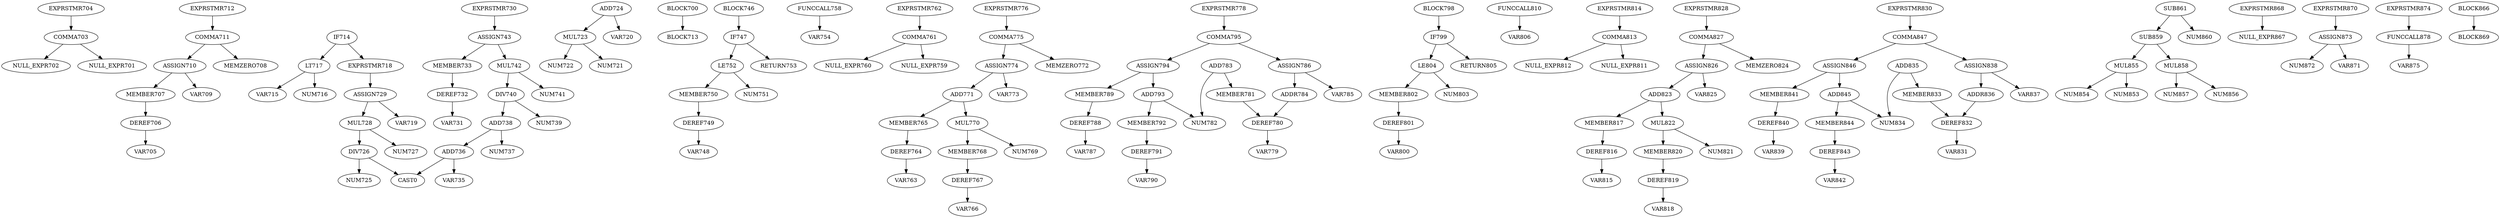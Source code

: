 digraph A { 
COMMA703 -> NULL_EXPR702
COMMA703 -> NULL_EXPR701
EXPRSTMR704 -> COMMA703
DEREF706 -> VAR705
MEMBER707 -> DEREF706
ASSIGN710 -> MEMBER707
ASSIGN710 -> VAR709
COMMA711 -> ASSIGN710
COMMA711 -> MEMZERO708
EXPRSTMR712 -> COMMA711
LT717 -> VAR715
LT717 -> NUM716
IF714 -> LT717
MUL723 -> NUM722
MUL723 -> NUM721
ADD724 -> MUL723
ADD724 -> VAR720
DIV726 -> NUM725
DIV726 -> CAST0
MUL728 -> NUM727
MUL728 -> DIV726
ASSIGN729 -> MUL728
ASSIGN729 -> VAR719
EXPRSTMR718 -> ASSIGN729
IF714 -> EXPRSTMR718
DEREF732 -> VAR731
MEMBER733 -> DEREF732
ADD736 -> VAR735
ADD736 -> CAST0
ADD738 -> NUM737
ADD738 -> ADD736
DIV740 -> NUM739
DIV740 -> ADD738
MUL742 -> NUM741
MUL742 -> DIV740
ASSIGN743 -> MUL742
ASSIGN743 -> MEMBER733
EXPRSTMR730 -> ASSIGN743
BLOCK700 -> BLOCK713
DEREF749 -> VAR748
MEMBER750 -> DEREF749
LE752 -> MEMBER750
LE752 -> NUM751
IF747 -> LE752
FUNCCALL758 -> VAR754
IF747 -> RETURN753
COMMA761 -> NULL_EXPR760
COMMA761 -> NULL_EXPR759
EXPRSTMR762 -> COMMA761
DEREF764 -> VAR763
MEMBER765 -> DEREF764
DEREF767 -> VAR766
MEMBER768 -> DEREF767
MUL770 -> NUM769
MUL770 -> MEMBER768
ADD771 -> MUL770
ADD771 -> MEMBER765
ASSIGN774 -> ADD771
ASSIGN774 -> VAR773
COMMA775 -> ASSIGN774
COMMA775 -> MEMZERO772
EXPRSTMR776 -> COMMA775
DEREF780 -> VAR779
MEMBER781 -> DEREF780
ADD783 -> NUM782
ADD783 -> MEMBER781
ADDR784 -> DEREF780
ASSIGN786 -> ADDR784
ASSIGN786 -> VAR785
DEREF788 -> VAR787
MEMBER789 -> DEREF788
DEREF791 -> VAR790
MEMBER792 -> DEREF791
ADD793 -> NUM782
ADD793 -> MEMBER792
ASSIGN794 -> ADD793
ASSIGN794 -> MEMBER789
COMMA795 -> ASSIGN794
COMMA795 -> ASSIGN786
EXPRSTMR778 -> COMMA795
BLOCK746 -> IF747
DEREF801 -> VAR800
MEMBER802 -> DEREF801
LE804 -> MEMBER802
LE804 -> NUM803
IF799 -> LE804
FUNCCALL810 -> VAR806
IF799 -> RETURN805
COMMA813 -> NULL_EXPR812
COMMA813 -> NULL_EXPR811
EXPRSTMR814 -> COMMA813
DEREF816 -> VAR815
MEMBER817 -> DEREF816
DEREF819 -> VAR818
MEMBER820 -> DEREF819
MUL822 -> NUM821
MUL822 -> MEMBER820
ADD823 -> MUL822
ADD823 -> MEMBER817
ASSIGN826 -> ADD823
ASSIGN826 -> VAR825
COMMA827 -> ASSIGN826
COMMA827 -> MEMZERO824
EXPRSTMR828 -> COMMA827
DEREF832 -> VAR831
MEMBER833 -> DEREF832
ADD835 -> NUM834
ADD835 -> MEMBER833
ADDR836 -> DEREF832
ASSIGN838 -> ADDR836
ASSIGN838 -> VAR837
DEREF840 -> VAR839
MEMBER841 -> DEREF840
DEREF843 -> VAR842
MEMBER844 -> DEREF843
ADD845 -> NUM834
ADD845 -> MEMBER844
ASSIGN846 -> ADD845
ASSIGN846 -> MEMBER841
COMMA847 -> ASSIGN846
COMMA847 -> ASSIGN838
EXPRSTMR830 -> COMMA847
BLOCK798 -> IF799
MUL855 -> NUM854
MUL855 -> NUM853
MUL858 -> NUM857
MUL858 -> NUM856
SUB859 -> MUL858
SUB859 -> MUL855
SUB861 -> NUM860
SUB861 -> SUB859
EXPRSTMR868 -> NULL_EXPR867
ASSIGN873 -> NUM872
ASSIGN873 -> VAR871
EXPRSTMR870 -> ASSIGN873
FUNCCALL878 -> VAR875
EXPRSTMR874 -> FUNCCALL878
BLOCK866 -> BLOCK869
}
